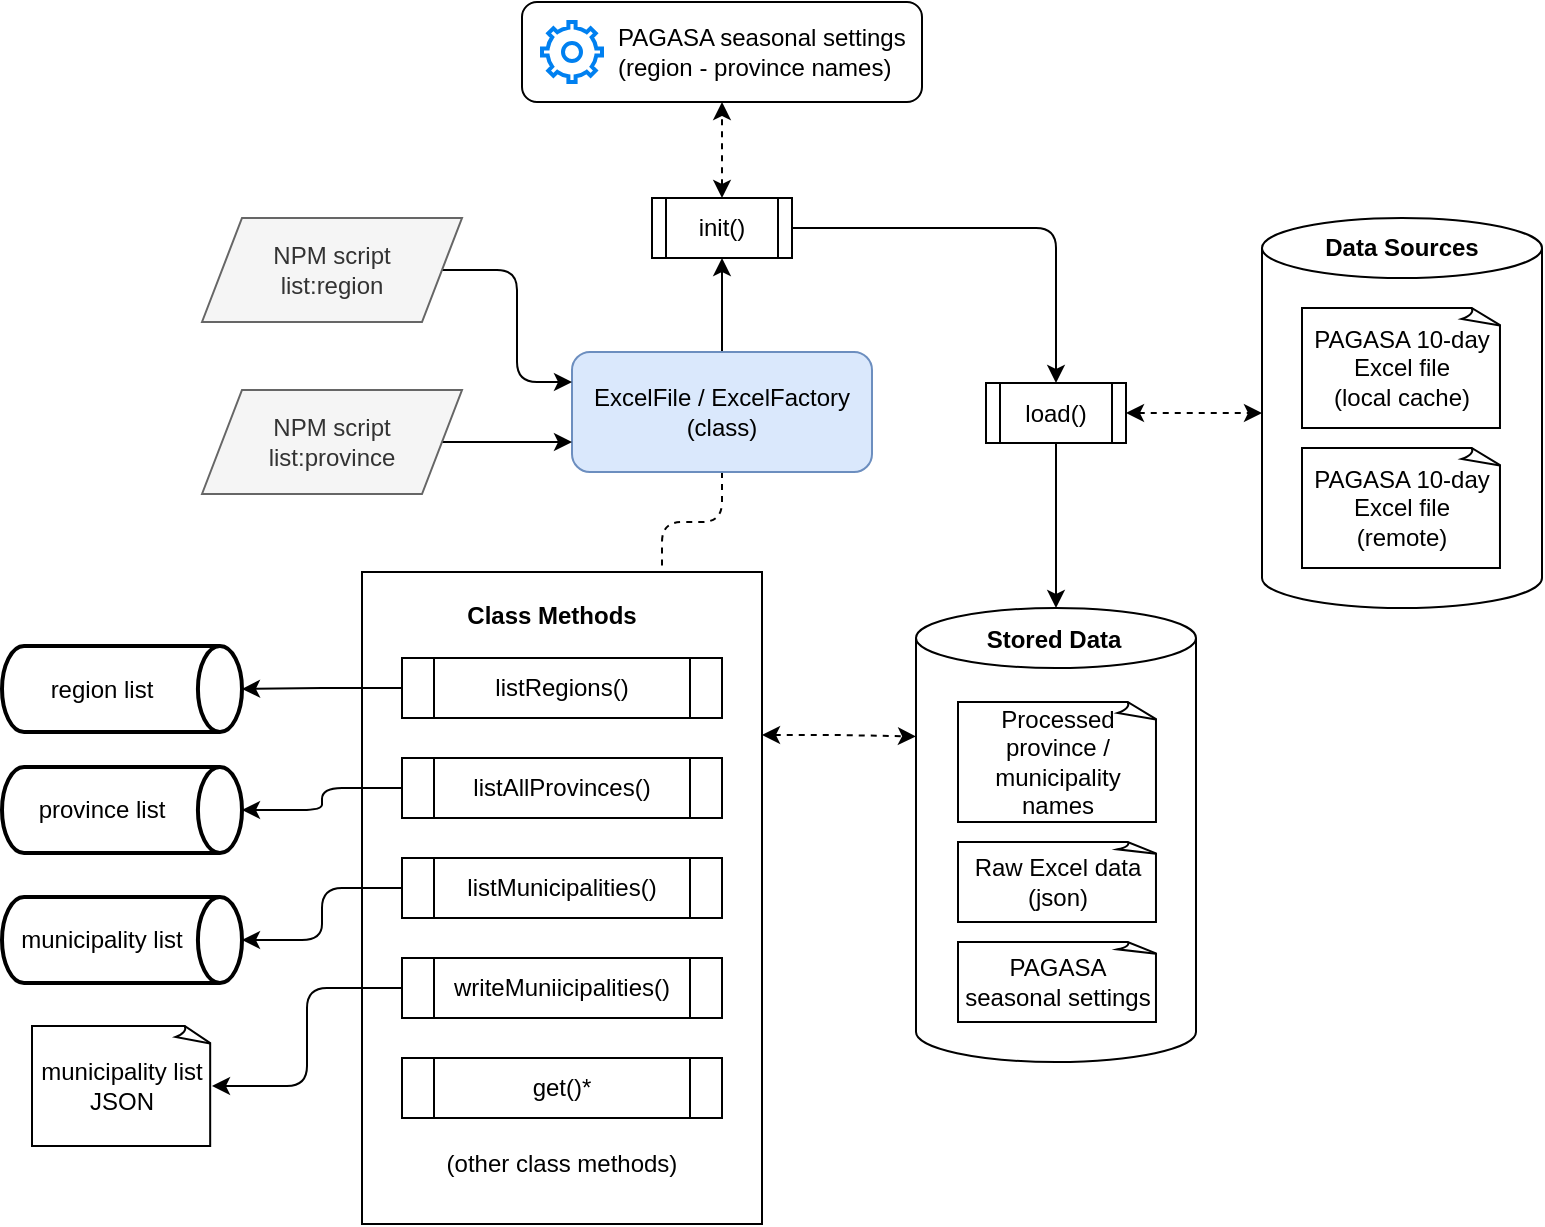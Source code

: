 <mxfile version="22.0.3" type="device">
  <diagram name="Page-1" id="PT_rIEPRiHDDqEcKwNWF">
    <mxGraphModel dx="2518" dy="974" grid="1" gridSize="10" guides="1" tooltips="1" connect="1" arrows="1" fold="1" page="1" pageScale="1" pageWidth="850" pageHeight="1100" math="0" shadow="0">
      <root>
        <mxCell id="0" />
        <mxCell id="1" parent="0" />
        <mxCell id="N0Y9xDM0efUduAB5_r4A-98" value="" style="rounded=0;whiteSpace=wrap;html=1;" vertex="1" parent="1">
          <mxGeometry x="-650" y="305" width="200" height="326" as="geometry" />
        </mxCell>
        <mxCell id="N0Y9xDM0efUduAB5_r4A-60" value="" style="shape=cylinder3;whiteSpace=wrap;html=1;boundedLbl=1;backgroundOutline=1;size=15;" vertex="1" parent="1">
          <mxGeometry x="-200" y="128" width="140" height="195" as="geometry" />
        </mxCell>
        <mxCell id="N0Y9xDM0efUduAB5_r4A-73" style="edgeStyle=orthogonalEdgeStyle;rounded=0;orthogonalLoop=1;jettySize=auto;html=1;" edge="1" parent="1" source="N0Y9xDM0efUduAB5_r4A-1" target="N0Y9xDM0efUduAB5_r4A-63">
          <mxGeometry relative="1" as="geometry" />
        </mxCell>
        <mxCell id="N0Y9xDM0efUduAB5_r4A-126" style="edgeStyle=orthogonalEdgeStyle;rounded=1;orthogonalLoop=1;jettySize=auto;html=1;entryX=0.75;entryY=0;entryDx=0;entryDy=0;dashed=1;endArrow=none;endFill=0;" edge="1" parent="1" source="N0Y9xDM0efUduAB5_r4A-1" target="N0Y9xDM0efUduAB5_r4A-98">
          <mxGeometry relative="1" as="geometry" />
        </mxCell>
        <mxCell id="N0Y9xDM0efUduAB5_r4A-1" value="ExcelFile / ExcelFactory&lt;br&gt;(class)" style="rounded=1;whiteSpace=wrap;html=1;fillColor=#dae8fc;strokeColor=#6c8ebf;" vertex="1" parent="1">
          <mxGeometry x="-545" y="195" width="150" height="60" as="geometry" />
        </mxCell>
        <mxCell id="N0Y9xDM0efUduAB5_r4A-4" value="PAGASA 10-day Excel file&lt;br&gt;(local cache)" style="whiteSpace=wrap;html=1;shape=mxgraph.basic.document" vertex="1" parent="1">
          <mxGeometry x="-180" y="173" width="100" height="60" as="geometry" />
        </mxCell>
        <mxCell id="N0Y9xDM0efUduAB5_r4A-5" value="PAGASA 10-day Excel file&lt;br&gt;(remote)" style="whiteSpace=wrap;html=1;shape=mxgraph.basic.document" vertex="1" parent="1">
          <mxGeometry x="-180" y="243" width="100" height="60" as="geometry" />
        </mxCell>
        <mxCell id="N0Y9xDM0efUduAB5_r4A-10" value="" style="rounded=1;whiteSpace=wrap;html=1;" vertex="1" parent="1">
          <mxGeometry x="-570" y="20" width="200" height="50" as="geometry" />
        </mxCell>
        <mxCell id="N0Y9xDM0efUduAB5_r4A-25" value="PAGASA seasonal settings&lt;br&gt;(region - province names)" style="html=1;verticalLabelPosition=middle;align=left;labelBackgroundColor=#ffffff;verticalAlign=middle;strokeWidth=2;strokeColor=#0080F0;shadow=0;dashed=0;shape=mxgraph.ios7.icons.settings;labelPosition=right;spacingLeft=6;" vertex="1" parent="1">
          <mxGeometry x="-560" y="30" width="30" height="30" as="geometry" />
        </mxCell>
        <mxCell id="N0Y9xDM0efUduAB5_r4A-62" value="load()" style="shape=process;whiteSpace=wrap;html=1;backgroundOutline=1;" vertex="1" parent="1">
          <mxGeometry x="-338" y="210.5" width="70" height="30" as="geometry" />
        </mxCell>
        <mxCell id="N0Y9xDM0efUduAB5_r4A-74" style="edgeStyle=orthogonalEdgeStyle;rounded=0;orthogonalLoop=1;jettySize=auto;html=1;entryX=0.5;entryY=1;entryDx=0;entryDy=0;startArrow=classic;startFill=1;dashed=1;" edge="1" parent="1" source="N0Y9xDM0efUduAB5_r4A-63" target="N0Y9xDM0efUduAB5_r4A-10">
          <mxGeometry relative="1" as="geometry" />
        </mxCell>
        <mxCell id="N0Y9xDM0efUduAB5_r4A-78" style="edgeStyle=orthogonalEdgeStyle;rounded=1;orthogonalLoop=1;jettySize=auto;html=1;entryX=0.5;entryY=0;entryDx=0;entryDy=0;" edge="1" parent="1" source="N0Y9xDM0efUduAB5_r4A-63" target="N0Y9xDM0efUduAB5_r4A-62">
          <mxGeometry relative="1" as="geometry" />
        </mxCell>
        <mxCell id="N0Y9xDM0efUduAB5_r4A-63" value="init()" style="shape=process;whiteSpace=wrap;html=1;backgroundOutline=1;" vertex="1" parent="1">
          <mxGeometry x="-505" y="118" width="70" height="30" as="geometry" />
        </mxCell>
        <mxCell id="N0Y9xDM0efUduAB5_r4A-76" style="edgeStyle=orthogonalEdgeStyle;rounded=0;orthogonalLoop=1;jettySize=auto;html=1;entryX=0;entryY=0.5;entryDx=0;entryDy=0;entryPerimeter=0;dashed=1;startArrow=classic;startFill=1;" edge="1" parent="1" source="N0Y9xDM0efUduAB5_r4A-62" target="N0Y9xDM0efUduAB5_r4A-60">
          <mxGeometry relative="1" as="geometry" />
        </mxCell>
        <mxCell id="N0Y9xDM0efUduAB5_r4A-77" value="Data Sources" style="text;html=1;strokeColor=none;fillColor=none;align=center;verticalAlign=middle;whiteSpace=wrap;rounded=0;fontStyle=1" vertex="1" parent="1">
          <mxGeometry x="-175" y="133" width="90" height="20" as="geometry" />
        </mxCell>
        <mxCell id="N0Y9xDM0efUduAB5_r4A-80" value="" style="shape=cylinder3;whiteSpace=wrap;html=1;boundedLbl=1;backgroundOutline=1;size=15;" vertex="1" parent="1">
          <mxGeometry x="-373" y="323" width="140" height="227" as="geometry" />
        </mxCell>
        <mxCell id="N0Y9xDM0efUduAB5_r4A-81" value="Stored Data" style="text;html=1;strokeColor=none;fillColor=none;align=center;verticalAlign=middle;whiteSpace=wrap;rounded=0;fontStyle=1" vertex="1" parent="1">
          <mxGeometry x="-349" y="329" width="90" height="20" as="geometry" />
        </mxCell>
        <mxCell id="N0Y9xDM0efUduAB5_r4A-83" value="Processed province / municipality&lt;br&gt;names" style="whiteSpace=wrap;html=1;shape=mxgraph.basic.document" vertex="1" parent="1">
          <mxGeometry x="-352" y="370" width="100" height="60" as="geometry" />
        </mxCell>
        <mxCell id="N0Y9xDM0efUduAB5_r4A-84" value="Raw Excel data&lt;br&gt;(json)&lt;br&gt;" style="whiteSpace=wrap;html=1;shape=mxgraph.basic.document" vertex="1" parent="1">
          <mxGeometry x="-352" y="440" width="100" height="40" as="geometry" />
        </mxCell>
        <mxCell id="N0Y9xDM0efUduAB5_r4A-85" style="edgeStyle=orthogonalEdgeStyle;rounded=0;orthogonalLoop=1;jettySize=auto;html=1;entryX=0.5;entryY=0;entryDx=0;entryDy=0;entryPerimeter=0;" edge="1" parent="1" source="N0Y9xDM0efUduAB5_r4A-62" target="N0Y9xDM0efUduAB5_r4A-80">
          <mxGeometry relative="1" as="geometry" />
        </mxCell>
        <mxCell id="N0Y9xDM0efUduAB5_r4A-87" value="listRegions()" style="shape=process;whiteSpace=wrap;html=1;backgroundOutline=1;" vertex="1" parent="1">
          <mxGeometry x="-630" y="348" width="160" height="30" as="geometry" />
        </mxCell>
        <mxCell id="N0Y9xDM0efUduAB5_r4A-88" value="listAllProvinces()" style="shape=process;whiteSpace=wrap;html=1;backgroundOutline=1;" vertex="1" parent="1">
          <mxGeometry x="-630" y="398" width="160" height="30" as="geometry" />
        </mxCell>
        <mxCell id="N0Y9xDM0efUduAB5_r4A-116" style="edgeStyle=orthogonalEdgeStyle;rounded=1;orthogonalLoop=1;jettySize=auto;html=1;" edge="1" parent="1" source="N0Y9xDM0efUduAB5_r4A-89" target="N0Y9xDM0efUduAB5_r4A-108">
          <mxGeometry relative="1" as="geometry" />
        </mxCell>
        <mxCell id="N0Y9xDM0efUduAB5_r4A-89" value="listMunicipalities()" style="shape=process;whiteSpace=wrap;html=1;backgroundOutline=1;" vertex="1" parent="1">
          <mxGeometry x="-630" y="448" width="160" height="30" as="geometry" />
        </mxCell>
        <mxCell id="N0Y9xDM0efUduAB5_r4A-90" value="writeMuniicipalities()" style="shape=process;whiteSpace=wrap;html=1;backgroundOutline=1;" vertex="1" parent="1">
          <mxGeometry x="-630" y="498" width="160" height="30" as="geometry" />
        </mxCell>
        <mxCell id="N0Y9xDM0efUduAB5_r4A-91" value="get()*" style="shape=process;whiteSpace=wrap;html=1;backgroundOutline=1;" vertex="1" parent="1">
          <mxGeometry x="-630" y="548" width="160" height="30" as="geometry" />
        </mxCell>
        <mxCell id="N0Y9xDM0efUduAB5_r4A-92" value="PAGASA seasonal settings" style="whiteSpace=wrap;html=1;shape=mxgraph.basic.document" vertex="1" parent="1">
          <mxGeometry x="-352" y="490" width="100" height="40" as="geometry" />
        </mxCell>
        <mxCell id="N0Y9xDM0efUduAB5_r4A-96" value="Class Methods" style="text;html=1;strokeColor=none;fillColor=none;align=center;verticalAlign=middle;whiteSpace=wrap;rounded=0;fontStyle=1" vertex="1" parent="1">
          <mxGeometry x="-610" y="312" width="110" height="30" as="geometry" />
        </mxCell>
        <mxCell id="N0Y9xDM0efUduAB5_r4A-99" style="edgeStyle=orthogonalEdgeStyle;rounded=0;orthogonalLoop=1;jettySize=auto;html=1;entryX=0;entryY=0;entryDx=0;entryDy=64.25;entryPerimeter=0;dashed=1;startArrow=classic;startFill=1;exitX=1;exitY=0.25;exitDx=0;exitDy=0;" edge="1" parent="1" source="N0Y9xDM0efUduAB5_r4A-98" target="N0Y9xDM0efUduAB5_r4A-80">
          <mxGeometry relative="1" as="geometry" />
        </mxCell>
        <mxCell id="N0Y9xDM0efUduAB5_r4A-106" value="province list" style="strokeWidth=2;html=1;shape=mxgraph.flowchart.direct_data;whiteSpace=wrap;spacingRight=20;" vertex="1" parent="1">
          <mxGeometry x="-830" y="402.5" width="120" height="43" as="geometry" />
        </mxCell>
        <mxCell id="N0Y9xDM0efUduAB5_r4A-107" value="region list" style="strokeWidth=2;html=1;shape=mxgraph.flowchart.direct_data;whiteSpace=wrap;spacingRight=20;" vertex="1" parent="1">
          <mxGeometry x="-830" y="342" width="120" height="43" as="geometry" />
        </mxCell>
        <mxCell id="N0Y9xDM0efUduAB5_r4A-108" value="municipality list" style="strokeWidth=2;html=1;shape=mxgraph.flowchart.direct_data;whiteSpace=wrap;spacingRight=20;" vertex="1" parent="1">
          <mxGeometry x="-830" y="467.5" width="120" height="43" as="geometry" />
        </mxCell>
        <mxCell id="N0Y9xDM0efUduAB5_r4A-109" value="municipality list&lt;br&gt;JSON" style="whiteSpace=wrap;html=1;shape=mxgraph.basic.document" vertex="1" parent="1">
          <mxGeometry x="-815" y="532" width="90" height="60" as="geometry" />
        </mxCell>
        <mxCell id="N0Y9xDM0efUduAB5_r4A-111" style="edgeStyle=orthogonalEdgeStyle;rounded=0;orthogonalLoop=1;jettySize=auto;html=1;entryX=1;entryY=0.5;entryDx=0;entryDy=0;entryPerimeter=0;" edge="1" parent="1" source="N0Y9xDM0efUduAB5_r4A-87" target="N0Y9xDM0efUduAB5_r4A-107">
          <mxGeometry relative="1" as="geometry" />
        </mxCell>
        <mxCell id="N0Y9xDM0efUduAB5_r4A-112" style="edgeStyle=orthogonalEdgeStyle;rounded=1;orthogonalLoop=1;jettySize=auto;html=1;entryX=1;entryY=0.5;entryDx=0;entryDy=0;entryPerimeter=0;" edge="1" parent="1" source="N0Y9xDM0efUduAB5_r4A-88" target="N0Y9xDM0efUduAB5_r4A-106">
          <mxGeometry relative="1" as="geometry" />
        </mxCell>
        <mxCell id="N0Y9xDM0efUduAB5_r4A-118" style="edgeStyle=orthogonalEdgeStyle;rounded=1;orthogonalLoop=1;jettySize=auto;html=1;entryX=1;entryY=0.5;entryDx=0;entryDy=0;entryPerimeter=0;" edge="1" parent="1" source="N0Y9xDM0efUduAB5_r4A-90" target="N0Y9xDM0efUduAB5_r4A-109">
          <mxGeometry relative="1" as="geometry" />
        </mxCell>
        <mxCell id="N0Y9xDM0efUduAB5_r4A-119" value="(other class methods)" style="text;html=1;strokeColor=none;fillColor=none;align=center;verticalAlign=middle;whiteSpace=wrap;rounded=0;" vertex="1" parent="1">
          <mxGeometry x="-615" y="601" width="130" as="geometry" />
        </mxCell>
        <mxCell id="N0Y9xDM0efUduAB5_r4A-134" style="edgeStyle=orthogonalEdgeStyle;rounded=0;orthogonalLoop=1;jettySize=auto;html=1;entryX=0;entryY=0.75;entryDx=0;entryDy=0;" edge="1" parent="1" source="N0Y9xDM0efUduAB5_r4A-121" target="N0Y9xDM0efUduAB5_r4A-1">
          <mxGeometry relative="1" as="geometry" />
        </mxCell>
        <mxCell id="N0Y9xDM0efUduAB5_r4A-121" value="NPM script&lt;br&gt;list:province" style="shape=parallelogram;perimeter=parallelogramPerimeter;whiteSpace=wrap;html=1;fixedSize=1;fillColor=#f5f5f5;fontColor=#333333;strokeColor=#666666;" vertex="1" parent="1">
          <mxGeometry x="-730" y="214" width="130" height="52" as="geometry" />
        </mxCell>
        <mxCell id="N0Y9xDM0efUduAB5_r4A-133" style="edgeStyle=orthogonalEdgeStyle;rounded=1;orthogonalLoop=1;jettySize=auto;html=1;entryX=0;entryY=0.25;entryDx=0;entryDy=0;" edge="1" parent="1" source="N0Y9xDM0efUduAB5_r4A-130" target="N0Y9xDM0efUduAB5_r4A-1">
          <mxGeometry relative="1" as="geometry" />
        </mxCell>
        <mxCell id="N0Y9xDM0efUduAB5_r4A-130" value="NPM script&lt;br&gt;list:region" style="shape=parallelogram;perimeter=parallelogramPerimeter;whiteSpace=wrap;html=1;fixedSize=1;fillColor=#f5f5f5;strokeColor=#666666;fontColor=#333333;" vertex="1" parent="1">
          <mxGeometry x="-730" y="128" width="130" height="52" as="geometry" />
        </mxCell>
      </root>
    </mxGraphModel>
  </diagram>
</mxfile>
